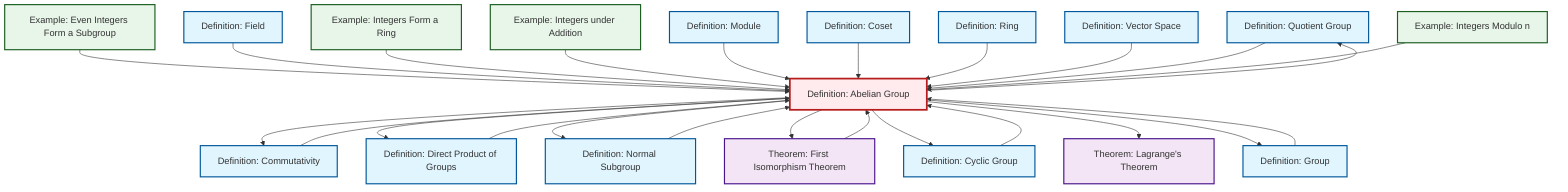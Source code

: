graph TD
    classDef definition fill:#e1f5fe,stroke:#01579b,stroke-width:2px
    classDef theorem fill:#f3e5f5,stroke:#4a148c,stroke-width:2px
    classDef axiom fill:#fff3e0,stroke:#e65100,stroke-width:2px
    classDef example fill:#e8f5e9,stroke:#1b5e20,stroke-width:2px
    classDef current fill:#ffebee,stroke:#b71c1c,stroke-width:3px
    def-quotient-group["Definition: Quotient Group"]:::definition
    ex-integers-ring["Example: Integers Form a Ring"]:::example
    thm-first-isomorphism["Theorem: First Isomorphism Theorem"]:::theorem
    def-vector-space["Definition: Vector Space"]:::definition
    ex-quotient-integers-mod-n["Example: Integers Modulo n"]:::example
    ex-even-integers-subgroup["Example: Even Integers Form a Subgroup"]:::example
    def-ring["Definition: Ring"]:::definition
    def-field["Definition: Field"]:::definition
    def-cyclic-group["Definition: Cyclic Group"]:::definition
    def-commutativity["Definition: Commutativity"]:::definition
    def-module["Definition: Module"]:::definition
    def-direct-product["Definition: Direct Product of Groups"]:::definition
    def-coset["Definition: Coset"]:::definition
    thm-lagrange["Theorem: Lagrange's Theorem"]:::theorem
    ex-integers-addition["Example: Integers under Addition"]:::example
    def-group["Definition: Group"]:::definition
    def-abelian-group["Definition: Abelian Group"]:::definition
    def-normal-subgroup["Definition: Normal Subgroup"]:::definition
    ex-even-integers-subgroup --> def-abelian-group
    def-field --> def-abelian-group
    def-abelian-group --> def-commutativity
    def-direct-product --> def-abelian-group
    def-abelian-group --> def-direct-product
    def-abelian-group --> def-normal-subgroup
    ex-integers-ring --> def-abelian-group
    def-abelian-group --> thm-first-isomorphism
    ex-integers-addition --> def-abelian-group
    def-commutativity --> def-abelian-group
    def-abelian-group --> def-cyclic-group
    def-module --> def-abelian-group
    def-normal-subgroup --> def-abelian-group
    def-coset --> def-abelian-group
    def-group --> def-abelian-group
    def-ring --> def-abelian-group
    def-cyclic-group --> def-abelian-group
    def-vector-space --> def-abelian-group
    def-abelian-group --> def-quotient-group
    thm-first-isomorphism --> def-abelian-group
    def-abelian-group --> thm-lagrange
    def-quotient-group --> def-abelian-group
    def-abelian-group --> def-group
    ex-quotient-integers-mod-n --> def-abelian-group
    class def-abelian-group current